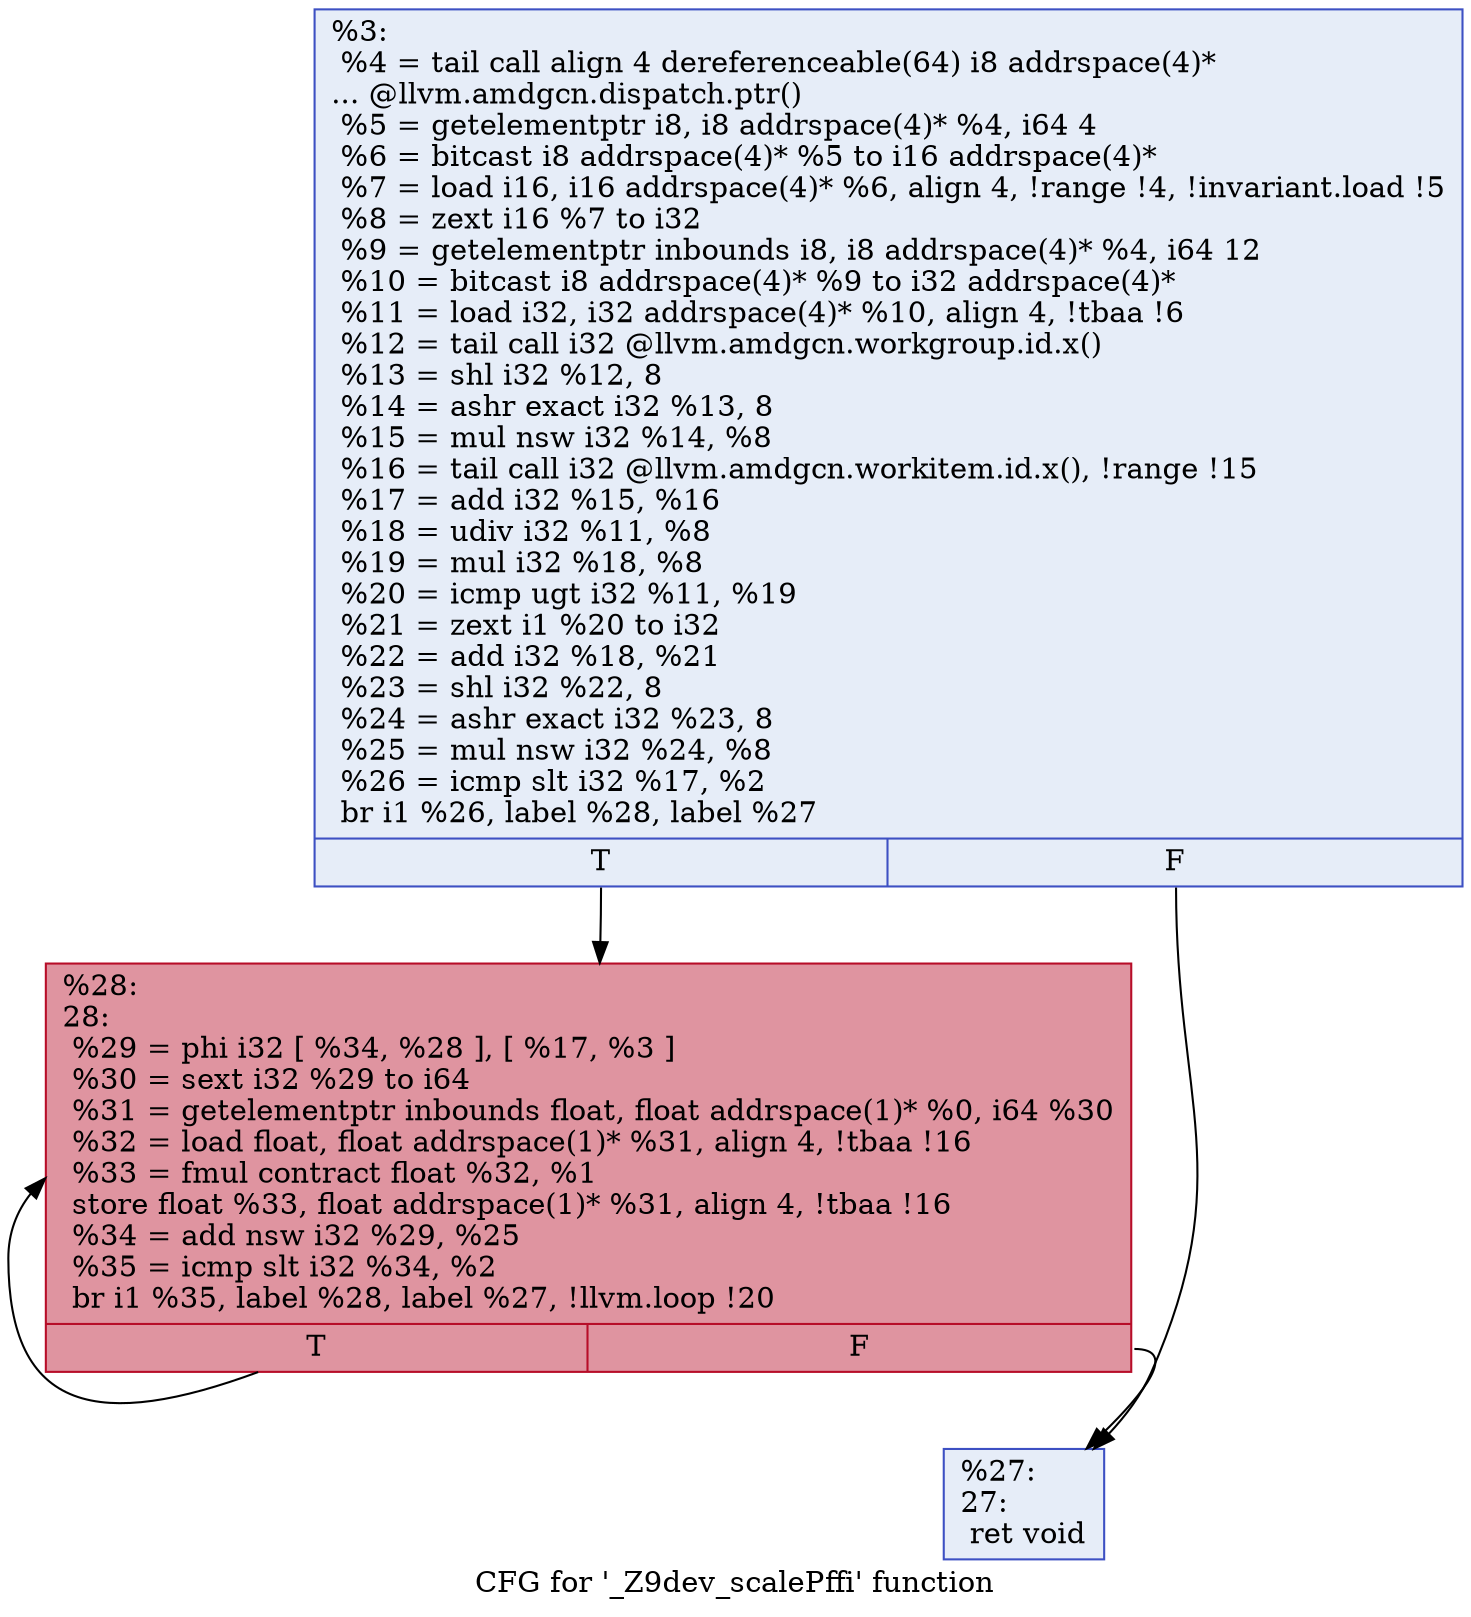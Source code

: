 digraph "CFG for '_Z9dev_scalePffi' function" {
	label="CFG for '_Z9dev_scalePffi' function";

	Node0x4b7d5d0 [shape=record,color="#3d50c3ff", style=filled, fillcolor="#c7d7f070",label="{%3:\l  %4 = tail call align 4 dereferenceable(64) i8 addrspace(4)*\l... @llvm.amdgcn.dispatch.ptr()\l  %5 = getelementptr i8, i8 addrspace(4)* %4, i64 4\l  %6 = bitcast i8 addrspace(4)* %5 to i16 addrspace(4)*\l  %7 = load i16, i16 addrspace(4)* %6, align 4, !range !4, !invariant.load !5\l  %8 = zext i16 %7 to i32\l  %9 = getelementptr inbounds i8, i8 addrspace(4)* %4, i64 12\l  %10 = bitcast i8 addrspace(4)* %9 to i32 addrspace(4)*\l  %11 = load i32, i32 addrspace(4)* %10, align 4, !tbaa !6\l  %12 = tail call i32 @llvm.amdgcn.workgroup.id.x()\l  %13 = shl i32 %12, 8\l  %14 = ashr exact i32 %13, 8\l  %15 = mul nsw i32 %14, %8\l  %16 = tail call i32 @llvm.amdgcn.workitem.id.x(), !range !15\l  %17 = add i32 %15, %16\l  %18 = udiv i32 %11, %8\l  %19 = mul i32 %18, %8\l  %20 = icmp ugt i32 %11, %19\l  %21 = zext i1 %20 to i32\l  %22 = add i32 %18, %21\l  %23 = shl i32 %22, 8\l  %24 = ashr exact i32 %23, 8\l  %25 = mul nsw i32 %24, %8\l  %26 = icmp slt i32 %17, %2\l  br i1 %26, label %28, label %27\l|{<s0>T|<s1>F}}"];
	Node0x4b7d5d0:s0 -> Node0x4b7fe10;
	Node0x4b7d5d0:s1 -> Node0x4b7fea0;
	Node0x4b7fea0 [shape=record,color="#3d50c3ff", style=filled, fillcolor="#c7d7f070",label="{%27:\l27:                                               \l  ret void\l}"];
	Node0x4b7fe10 [shape=record,color="#b70d28ff", style=filled, fillcolor="#b70d2870",label="{%28:\l28:                                               \l  %29 = phi i32 [ %34, %28 ], [ %17, %3 ]\l  %30 = sext i32 %29 to i64\l  %31 = getelementptr inbounds float, float addrspace(1)* %0, i64 %30\l  %32 = load float, float addrspace(1)* %31, align 4, !tbaa !16\l  %33 = fmul contract float %32, %1\l  store float %33, float addrspace(1)* %31, align 4, !tbaa !16\l  %34 = add nsw i32 %29, %25\l  %35 = icmp slt i32 %34, %2\l  br i1 %35, label %28, label %27, !llvm.loop !20\l|{<s0>T|<s1>F}}"];
	Node0x4b7fe10:s0 -> Node0x4b7fe10;
	Node0x4b7fe10:s1 -> Node0x4b7fea0;
}
